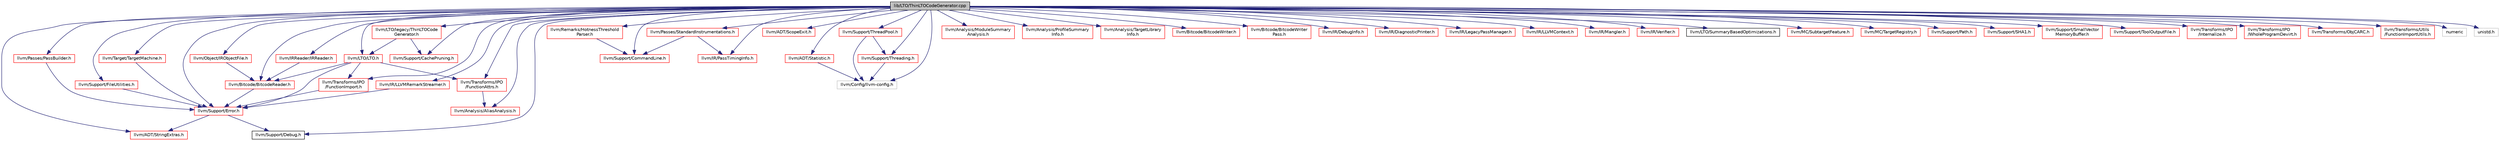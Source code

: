 digraph "lib/LTO/ThinLTOCodeGenerator.cpp"
{
 // LATEX_PDF_SIZE
  bgcolor="transparent";
  edge [fontname="Helvetica",fontsize="10",labelfontname="Helvetica",labelfontsize="10"];
  node [fontname="Helvetica",fontsize="10",shape=record];
  Node1 [label="lib/LTO/ThinLTOCodeGenerator.cpp",height=0.2,width=0.4,color="black", fillcolor="grey75", style="filled", fontcolor="black",tooltip=" "];
  Node1 -> Node2 [color="midnightblue",fontsize="10",style="solid",fontname="Helvetica"];
  Node2 [label="llvm/LTO/legacy/ThinLTOCode\lGenerator.h",height=0.2,width=0.4,color="red",URL="$ThinLTOCodeGenerator_8h.html",tooltip=" "];
  Node2 -> Node137 [color="midnightblue",fontsize="10",style="solid",fontname="Helvetica"];
  Node137 [label="llvm/LTO/LTO.h",height=0.2,width=0.4,color="red",URL="$LTO_8h.html",tooltip=" "];
  Node137 -> Node139 [color="midnightblue",fontsize="10",style="solid",fontname="Helvetica"];
  Node139 [label="llvm/Bitcode/BitcodeReader.h",height=0.2,width=0.4,color="red",URL="$BitcodeReader_8h.html",tooltip=" "];
  Node139 -> Node141 [color="midnightblue",fontsize="10",style="solid",fontname="Helvetica"];
  Node141 [label="llvm/Support/Error.h",height=0.2,width=0.4,color="red",URL="$Support_2Error_8h.html",tooltip=" "];
  Node141 -> Node66 [color="midnightblue",fontsize="10",style="solid",fontname="Helvetica"];
  Node66 [label="llvm/ADT/StringExtras.h",height=0.2,width=0.4,color="red",URL="$StringExtras_8h.html",tooltip=" "];
  Node141 -> Node143 [color="midnightblue",fontsize="10",style="solid",fontname="Helvetica"];
  Node143 [label="llvm/Support/Debug.h",height=0.2,width=0.4,color="black",URL="$Debug_8h.html",tooltip=" "];
  Node137 -> Node141 [color="midnightblue",fontsize="10",style="solid",fontname="Helvetica"];
  Node137 -> Node255 [color="midnightblue",fontsize="10",style="solid",fontname="Helvetica"];
  Node255 [label="llvm/Transforms/IPO\l/FunctionAttrs.h",height=0.2,width=0.4,color="red",URL="$FunctionAttrs_8h.html",tooltip=" "];
  Node255 -> Node256 [color="midnightblue",fontsize="10",style="solid",fontname="Helvetica"];
  Node256 [label="llvm/Analysis/AliasAnalysis.h",height=0.2,width=0.4,color="red",URL="$AliasAnalysis_8h.html",tooltip=" "];
  Node137 -> Node259 [color="midnightblue",fontsize="10",style="solid",fontname="Helvetica"];
  Node259 [label="llvm/Transforms/IPO\l/FunctionImport.h",height=0.2,width=0.4,color="red",URL="$FunctionImport_8h.html",tooltip=" "];
  Node259 -> Node141 [color="midnightblue",fontsize="10",style="solid",fontname="Helvetica"];
  Node2 -> Node261 [color="midnightblue",fontsize="10",style="solid",fontname="Helvetica"];
  Node261 [label="llvm/Support/CachePruning.h",height=0.2,width=0.4,color="red",URL="$CachePruning_8h.html",tooltip=" "];
  Node1 -> Node209 [color="midnightblue",fontsize="10",style="solid",fontname="Helvetica"];
  Node209 [label="llvm/Support/CommandLine.h",height=0.2,width=0.4,color="red",URL="$CommandLine_8h.html",tooltip=" "];
  Node1 -> Node263 [color="midnightblue",fontsize="10",style="solid",fontname="Helvetica"];
  Node263 [label="llvm/ADT/ScopeExit.h",height=0.2,width=0.4,color="red",URL="$ScopeExit_8h.html",tooltip=" "];
  Node1 -> Node264 [color="midnightblue",fontsize="10",style="solid",fontname="Helvetica"];
  Node264 [label="llvm/ADT/Statistic.h",height=0.2,width=0.4,color="red",URL="$Statistic_8h.html",tooltip=" "];
  Node264 -> Node25 [color="midnightblue",fontsize="10",style="solid",fontname="Helvetica"];
  Node25 [label="llvm/Config/llvm-config.h",height=0.2,width=0.4,color="grey75",tooltip=" "];
  Node1 -> Node66 [color="midnightblue",fontsize="10",style="solid",fontname="Helvetica"];
  Node1 -> Node256 [color="midnightblue",fontsize="10",style="solid",fontname="Helvetica"];
  Node1 -> Node265 [color="midnightblue",fontsize="10",style="solid",fontname="Helvetica"];
  Node265 [label="llvm/Analysis/ModuleSummary\lAnalysis.h",height=0.2,width=0.4,color="red",URL="$ModuleSummaryAnalysis_8h.html",tooltip=" "];
  Node1 -> Node266 [color="midnightblue",fontsize="10",style="solid",fontname="Helvetica"];
  Node266 [label="llvm/Analysis/ProfileSummary\lInfo.h",height=0.2,width=0.4,color="red",URL="$ProfileSummaryInfo_8h.html",tooltip=" "];
  Node1 -> Node158 [color="midnightblue",fontsize="10",style="solid",fontname="Helvetica"];
  Node158 [label="llvm/Analysis/TargetLibrary\lInfo.h",height=0.2,width=0.4,color="red",URL="$TargetLibraryInfo_8h.html",tooltip=" "];
  Node1 -> Node139 [color="midnightblue",fontsize="10",style="solid",fontname="Helvetica"];
  Node1 -> Node267 [color="midnightblue",fontsize="10",style="solid",fontname="Helvetica"];
  Node267 [label="llvm/Bitcode/BitcodeWriter.h",height=0.2,width=0.4,color="red",URL="$BitcodeWriter_8h.html",tooltip=" "];
  Node1 -> Node270 [color="midnightblue",fontsize="10",style="solid",fontname="Helvetica"];
  Node270 [label="llvm/Bitcode/BitcodeWriter\lPass.h",height=0.2,width=0.4,color="red",URL="$BitcodeWriterPass_8h.html",tooltip=" "];
  Node1 -> Node25 [color="midnightblue",fontsize="10",style="solid",fontname="Helvetica"];
  Node1 -> Node271 [color="midnightblue",fontsize="10",style="solid",fontname="Helvetica"];
  Node271 [label="llvm/IR/DebugInfo.h",height=0.2,width=0.4,color="red",URL="$IR_2DebugInfo_8h.html",tooltip=" "];
  Node1 -> Node273 [color="midnightblue",fontsize="10",style="solid",fontname="Helvetica"];
  Node273 [label="llvm/IR/DiagnosticPrinter.h",height=0.2,width=0.4,color="red",URL="$DiagnosticPrinter_8h.html",tooltip=" "];
  Node1 -> Node153 [color="midnightblue",fontsize="10",style="solid",fontname="Helvetica"];
  Node153 [label="llvm/IR/LegacyPassManager.h",height=0.2,width=0.4,color="red",URL="$LegacyPassManager_8h.html",tooltip=" "];
  Node1 -> Node112 [color="midnightblue",fontsize="10",style="solid",fontname="Helvetica"];
  Node112 [label="llvm/IR/LLVMContext.h",height=0.2,width=0.4,color="red",URL="$LLVMContext_8h.html",tooltip=" "];
  Node1 -> Node274 [color="midnightblue",fontsize="10",style="solid",fontname="Helvetica"];
  Node274 [label="llvm/IR/LLVMRemarkStreamer.h",height=0.2,width=0.4,color="red",URL="$LLVMRemarkStreamer_8h.html",tooltip=" "];
  Node274 -> Node141 [color="midnightblue",fontsize="10",style="solid",fontname="Helvetica"];
  Node1 -> Node277 [color="midnightblue",fontsize="10",style="solid",fontname="Helvetica"];
  Node277 [label="llvm/IR/Mangler.h",height=0.2,width=0.4,color="red",URL="$Mangler_8h.html",tooltip=" "];
  Node1 -> Node278 [color="midnightblue",fontsize="10",style="solid",fontname="Helvetica"];
  Node278 [label="llvm/IR/PassTimingInfo.h",height=0.2,width=0.4,color="red",URL="$PassTimingInfo_8h.html",tooltip=" "];
  Node1 -> Node280 [color="midnightblue",fontsize="10",style="solid",fontname="Helvetica"];
  Node280 [label="llvm/IR/Verifier.h",height=0.2,width=0.4,color="red",URL="$Verifier_8h.html",tooltip=" "];
  Node1 -> Node281 [color="midnightblue",fontsize="10",style="solid",fontname="Helvetica"];
  Node281 [label="llvm/IRReader/IRReader.h",height=0.2,width=0.4,color="red",URL="$IRReader_2IRReader_8h.html",tooltip=" "];
  Node281 -> Node139 [color="midnightblue",fontsize="10",style="solid",fontname="Helvetica"];
  Node1 -> Node137 [color="midnightblue",fontsize="10",style="solid",fontname="Helvetica"];
  Node1 -> Node282 [color="midnightblue",fontsize="10",style="solid",fontname="Helvetica"];
  Node282 [label="llvm/LTO/SummaryBasedOptimizations.h",height=0.2,width=0.4,color="black",URL="$SummaryBasedOptimizations_8h.html",tooltip=" "];
  Node1 -> Node283 [color="midnightblue",fontsize="10",style="solid",fontname="Helvetica"];
  Node283 [label="llvm/MC/SubtargetFeature.h",height=0.2,width=0.4,color="red",URL="$SubtargetFeature_8h.html",tooltip=" "];
  Node1 -> Node284 [color="midnightblue",fontsize="10",style="solid",fontname="Helvetica"];
  Node284 [label="llvm/MC/TargetRegistry.h",height=0.2,width=0.4,color="red",URL="$TargetRegistry_8h.html",tooltip=" "];
  Node1 -> Node295 [color="midnightblue",fontsize="10",style="solid",fontname="Helvetica"];
  Node295 [label="llvm/Object/IRObjectFile.h",height=0.2,width=0.4,color="red",URL="$IRObjectFile_8h.html",tooltip=" "];
  Node295 -> Node139 [color="midnightblue",fontsize="10",style="solid",fontname="Helvetica"];
  Node1 -> Node154 [color="midnightblue",fontsize="10",style="solid",fontname="Helvetica"];
  Node154 [label="llvm/Passes/PassBuilder.h",height=0.2,width=0.4,color="red",URL="$Passes_2PassBuilder_8h.html",tooltip=" "];
  Node154 -> Node141 [color="midnightblue",fontsize="10",style="solid",fontname="Helvetica"];
  Node1 -> Node297 [color="midnightblue",fontsize="10",style="solid",fontname="Helvetica"];
  Node297 [label="llvm/Passes/StandardInstrumentations.h",height=0.2,width=0.4,color="red",URL="$StandardInstrumentations_8h.html",tooltip=" "];
  Node297 -> Node278 [color="midnightblue",fontsize="10",style="solid",fontname="Helvetica"];
  Node297 -> Node209 [color="midnightblue",fontsize="10",style="solid",fontname="Helvetica"];
  Node1 -> Node303 [color="midnightblue",fontsize="10",style="solid",fontname="Helvetica"];
  Node303 [label="llvm/Remarks/HotnessThreshold\lParser.h",height=0.2,width=0.4,color="red",URL="$HotnessThresholdParser_8h.html",tooltip=" "];
  Node303 -> Node209 [color="midnightblue",fontsize="10",style="solid",fontname="Helvetica"];
  Node1 -> Node261 [color="midnightblue",fontsize="10",style="solid",fontname="Helvetica"];
  Node1 -> Node143 [color="midnightblue",fontsize="10",style="solid",fontname="Helvetica"];
  Node1 -> Node141 [color="midnightblue",fontsize="10",style="solid",fontname="Helvetica"];
  Node1 -> Node304 [color="midnightblue",fontsize="10",style="solid",fontname="Helvetica"];
  Node304 [label="llvm/Support/FileUtilities.h",height=0.2,width=0.4,color="red",URL="$FileUtilities_8h.html",tooltip=" "];
  Node304 -> Node141 [color="midnightblue",fontsize="10",style="solid",fontname="Helvetica"];
  Node1 -> Node311 [color="midnightblue",fontsize="10",style="solid",fontname="Helvetica"];
  Node311 [label="llvm/Support/Path.h",height=0.2,width=0.4,color="red",URL="$Path_8h.html",tooltip=" "];
  Node1 -> Node312 [color="midnightblue",fontsize="10",style="solid",fontname="Helvetica"];
  Node312 [label="llvm/Support/SHA1.h",height=0.2,width=0.4,color="red",URL="$SHA1_8h.html",tooltip=" "];
  Node1 -> Node313 [color="midnightblue",fontsize="10",style="solid",fontname="Helvetica"];
  Node313 [label="llvm/Support/SmallVector\lMemoryBuffer.h",height=0.2,width=0.4,color="red",URL="$SmallVectorMemoryBuffer_8h.html",tooltip=" "];
  Node1 -> Node314 [color="midnightblue",fontsize="10",style="solid",fontname="Helvetica"];
  Node314 [label="llvm/Support/ThreadPool.h",height=0.2,width=0.4,color="red",URL="$ThreadPool_8h.html",tooltip=" "];
  Node314 -> Node25 [color="midnightblue",fontsize="10",style="solid",fontname="Helvetica"];
  Node314 -> Node175 [color="midnightblue",fontsize="10",style="solid",fontname="Helvetica"];
  Node175 [label="llvm/Support/Threading.h",height=0.2,width=0.4,color="red",URL="$Threading_8h.html",tooltip=" "];
  Node175 -> Node25 [color="midnightblue",fontsize="10",style="solid",fontname="Helvetica"];
  Node1 -> Node175 [color="midnightblue",fontsize="10",style="solid",fontname="Helvetica"];
  Node1 -> Node318 [color="midnightblue",fontsize="10",style="solid",fontname="Helvetica"];
  Node318 [label="llvm/Support/ToolOutputFile.h",height=0.2,width=0.4,color="red",URL="$ToolOutputFile_8h.html",tooltip=" "];
  Node1 -> Node319 [color="midnightblue",fontsize="10",style="solid",fontname="Helvetica"];
  Node319 [label="llvm/Target/TargetMachine.h",height=0.2,width=0.4,color="red",URL="$Target_2TargetMachine_8h.html",tooltip=" "];
  Node319 -> Node141 [color="midnightblue",fontsize="10",style="solid",fontname="Helvetica"];
  Node1 -> Node255 [color="midnightblue",fontsize="10",style="solid",fontname="Helvetica"];
  Node1 -> Node259 [color="midnightblue",fontsize="10",style="solid",fontname="Helvetica"];
  Node1 -> Node321 [color="midnightblue",fontsize="10",style="solid",fontname="Helvetica"];
  Node321 [label="llvm/Transforms/IPO\l/Internalize.h",height=0.2,width=0.4,color="red",URL="$Internalize_8h.html",tooltip=" "];
  Node1 -> Node322 [color="midnightblue",fontsize="10",style="solid",fontname="Helvetica"];
  Node322 [label="llvm/Transforms/IPO\l/WholeProgramDevirt.h",height=0.2,width=0.4,color="red",URL="$WholeProgramDevirt_8h.html",tooltip=" "];
  Node1 -> Node323 [color="midnightblue",fontsize="10",style="solid",fontname="Helvetica"];
  Node323 [label="llvm/Transforms/ObjCARC.h",height=0.2,width=0.4,color="red",URL="$include_2llvm_2Transforms_2ObjCARC_8h.html",tooltip=" "];
  Node1 -> Node324 [color="midnightblue",fontsize="10",style="solid",fontname="Helvetica"];
  Node324 [label="llvm/Transforms/Utils\l/FunctionImportUtils.h",height=0.2,width=0.4,color="red",URL="$FunctionImportUtils_8h.html",tooltip=" "];
  Node1 -> Node325 [color="midnightblue",fontsize="10",style="solid",fontname="Helvetica"];
  Node325 [label="numeric",height=0.2,width=0.4,color="grey75",tooltip=" "];
  Node1 -> Node326 [color="midnightblue",fontsize="10",style="solid",fontname="Helvetica"];
  Node326 [label="unistd.h",height=0.2,width=0.4,color="grey75",tooltip=" "];
}
